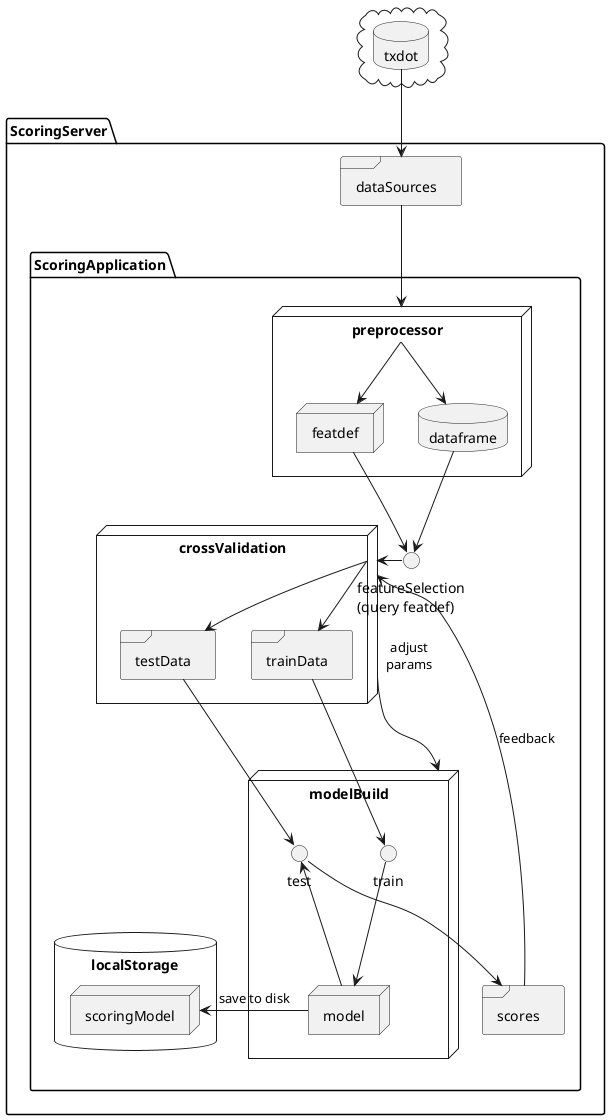 @startuml
skinparam componentStyle uml2
/'
PURPOSE: architecture of generating scoring model
'/
/'
    package
    node
    folder
    frame
    cloud
    database
'/

' "feature data"
cloud {
  database txdot
  'database trafficFlow
}
package ScoringServer {
  frame dataSources
  package ScoringApplication{
    node preprocessor {
      node featdef
      database dataframe as dataset
    }
    () "featureSelection\n(query featdef)" as featureSelection
    node crossValidation {
      frame testData
      frame trainData
    }
    node modelBuild as modelBuild {
      node model
      ' "fit" is sklearn-specific
      () "train" as fit
      ' during model creation, predict is for the x-val 'test'
      ' during model usage,    predict is to get the prediction scores
      () "test"  as predict
    }
    frame scores
    database localStorage {
      node scoringModel
    }
    model -> scoringModel : save to disk
  }
}


txdot --> dataSources
'trafficFlow --> dataSources
dataSources --> preprocessor
preprocessor --> dataset
preprocessor --> featdef

crossValidation --> testData
crossValidation --> trainData
crossValidation --> modelBuild : adjust\nparams
crossValidation <-- scores : feedback



dataset --> featureSelection
featdef --> featureSelection
'modelBuild <-L- featureSelection
crossValidation <-L- featureSelection


' train model
' trainData --> modelBuild : train
trainData --> fit
fit --> model
' predict
predict <-- model
testData --> predict
predict --> scores


@enduml
